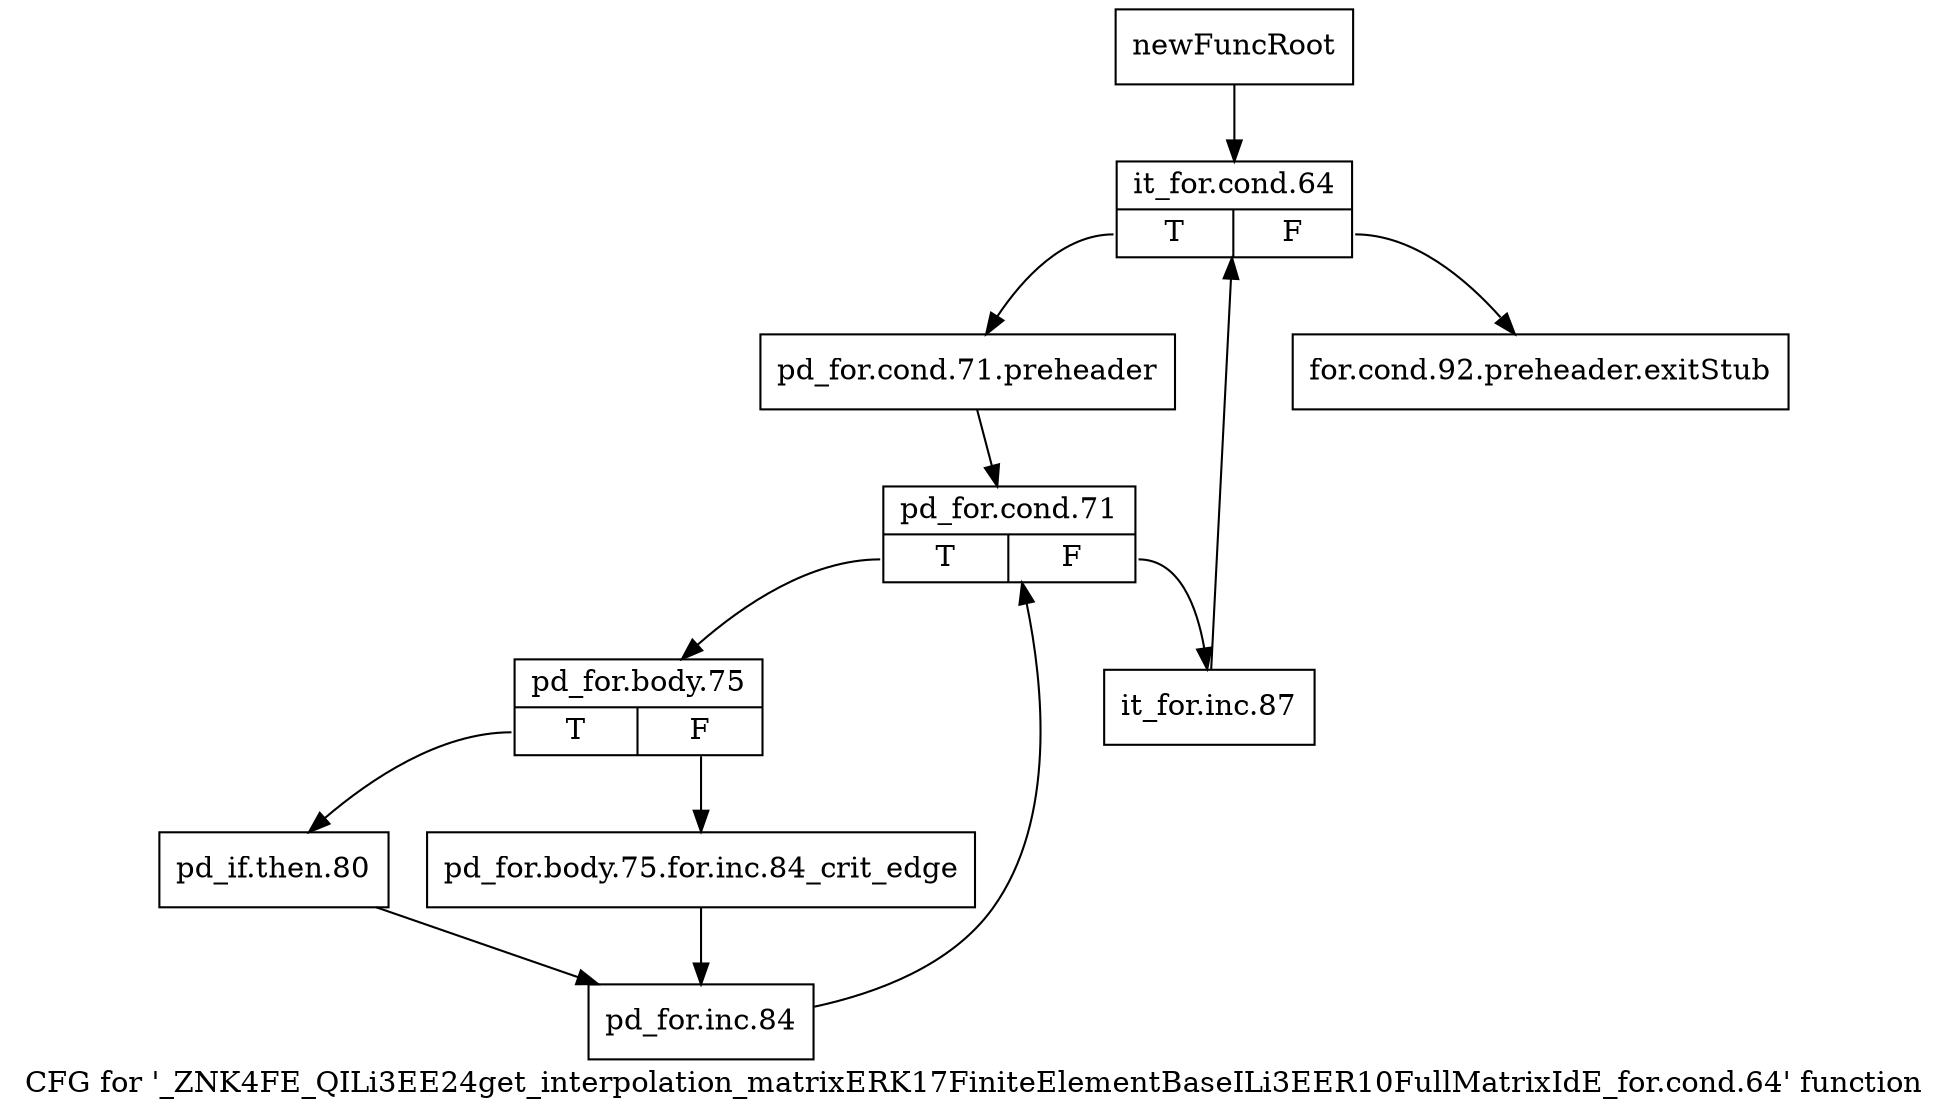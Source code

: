 digraph "CFG for '_ZNK4FE_QILi3EE24get_interpolation_matrixERK17FiniteElementBaseILi3EER10FullMatrixIdE_for.cond.64' function" {
	label="CFG for '_ZNK4FE_QILi3EE24get_interpolation_matrixERK17FiniteElementBaseILi3EER10FullMatrixIdE_for.cond.64' function";

	Node0x90f0250 [shape=record,label="{newFuncRoot}"];
	Node0x90f0250 -> Node0x90f02f0;
	Node0x90f02a0 [shape=record,label="{for.cond.92.preheader.exitStub}"];
	Node0x90f02f0 [shape=record,label="{it_for.cond.64|{<s0>T|<s1>F}}"];
	Node0x90f02f0:s0 -> Node0x90f0340;
	Node0x90f02f0:s1 -> Node0x90f02a0;
	Node0x90f0340 [shape=record,label="{pd_for.cond.71.preheader}"];
	Node0x90f0340 -> Node0x90f0390;
	Node0x90f0390 [shape=record,label="{pd_for.cond.71|{<s0>T|<s1>F}}"];
	Node0x90f0390:s0 -> Node0x90f0430;
	Node0x90f0390:s1 -> Node0x90f03e0;
	Node0x90f03e0 [shape=record,label="{it_for.inc.87}"];
	Node0x90f03e0 -> Node0x90f02f0;
	Node0x90f0430 [shape=record,label="{pd_for.body.75|{<s0>T|<s1>F}}"];
	Node0x90f0430:s0 -> Node0x90f04d0;
	Node0x90f0430:s1 -> Node0x90f0480;
	Node0x90f0480 [shape=record,label="{pd_for.body.75.for.inc.84_crit_edge}"];
	Node0x90f0480 -> Node0x90f0520;
	Node0x90f04d0 [shape=record,label="{pd_if.then.80}"];
	Node0x90f04d0 -> Node0x90f0520;
	Node0x90f0520 [shape=record,label="{pd_for.inc.84}"];
	Node0x90f0520 -> Node0x90f0390;
}
